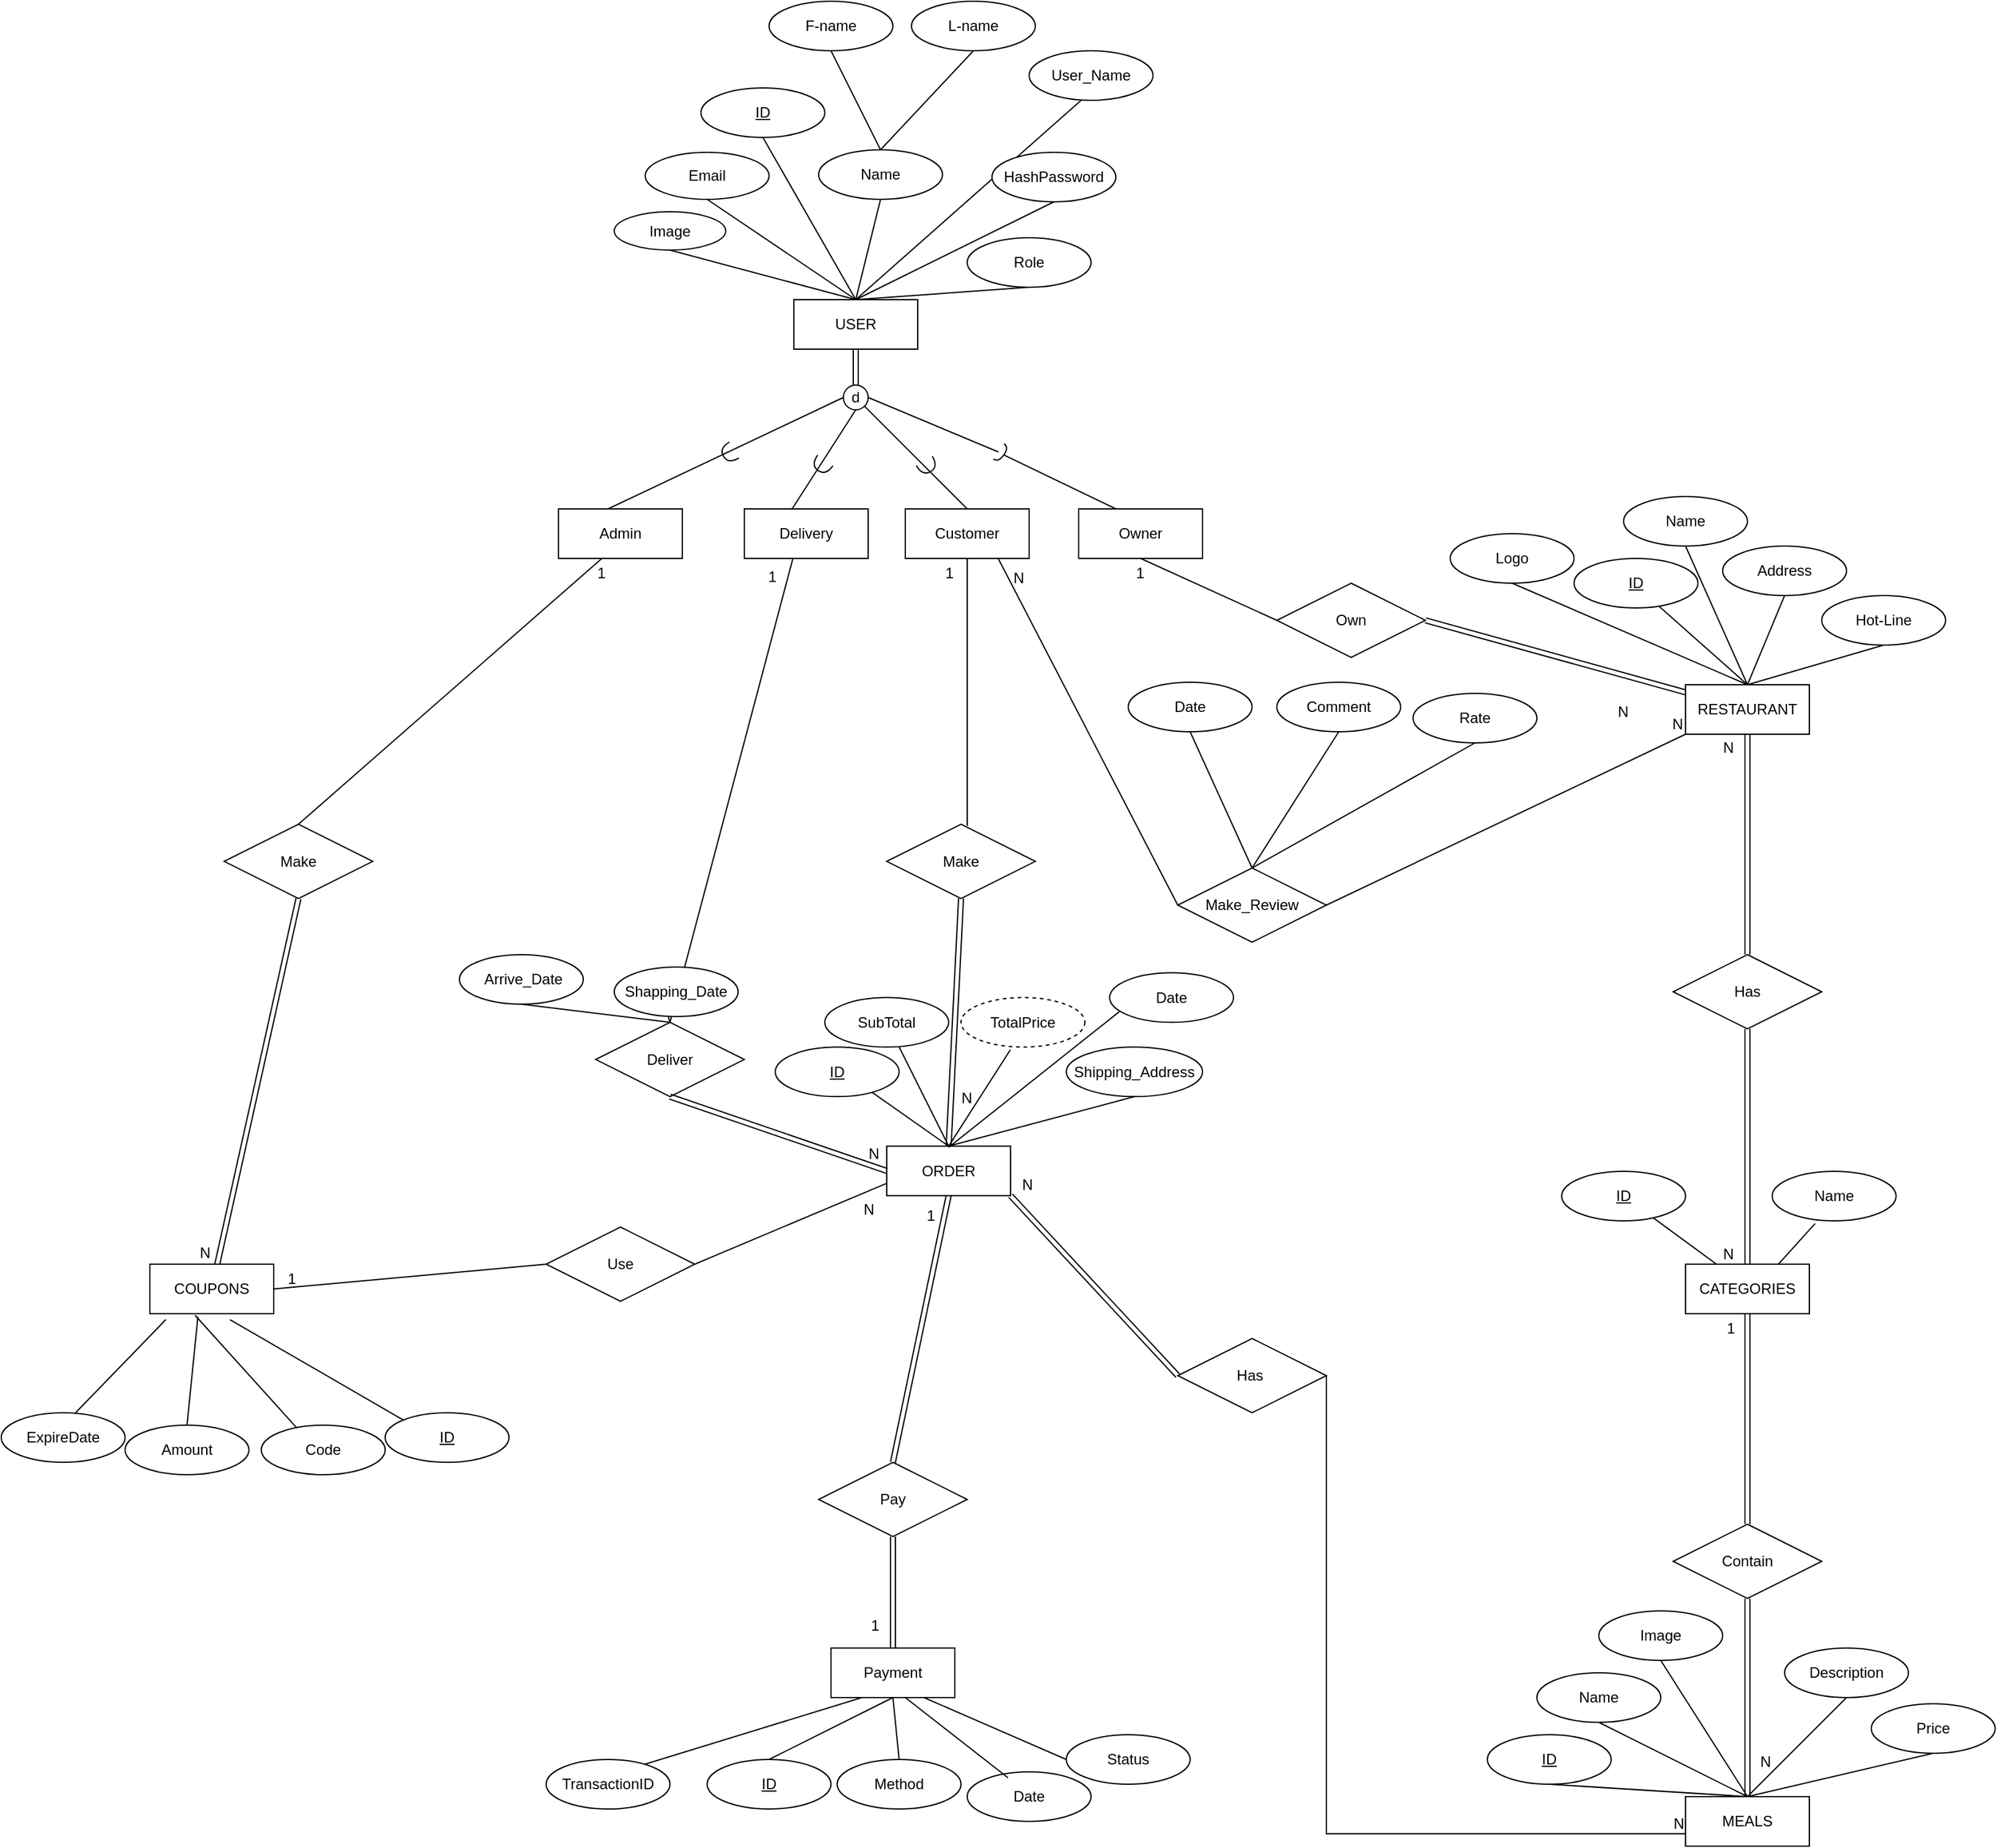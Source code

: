 <mxfile version="26.2.9">
  <diagram name="Page-1" id="VCiltza_0ypSFu5VUfY7">
    <mxGraphModel dx="1905" dy="848" grid="1" gridSize="10" guides="1" tooltips="1" connect="1" arrows="1" fold="1" page="0" pageScale="1" pageWidth="827" pageHeight="1169" math="0" shadow="0">
      <root>
        <mxCell id="0" />
        <mxCell id="1" parent="0" />
        <mxCell id="-mwh8QnspEmpaRvAdiTf-6" value="" style="endArrow=none;html=1;rounded=0;entryX=0.69;entryY=0.975;entryDx=0;entryDy=0;exitX=0.5;exitY=1;exitDx=0;exitDy=0;entryPerimeter=0;" parent="1" source="-mwh8QnspEmpaRvAdiTf-14" target="-mwh8QnspEmpaRvAdiTf-9" edge="1">
          <mxGeometry width="50" height="50" relative="1" as="geometry">
            <mxPoint x="710" y="51" as="sourcePoint" />
            <mxPoint x="635" y="-19" as="targetPoint" />
          </mxGeometry>
        </mxCell>
        <mxCell id="stNJQ5JibclTyAwjcQpj-17" value="" style="endArrow=none;html=1;rounded=0;exitX=0.5;exitY=1;exitDx=0;exitDy=0;entryX=0.5;entryY=0;entryDx=0;entryDy=0;labelBackgroundColor=none;fontColor=default;" parent="1" source="-mwh8QnspEmpaRvAdiTf-27" target="-mwh8QnspEmpaRvAdiTf-20" edge="1">
          <mxGeometry width="50" height="50" relative="1" as="geometry">
            <mxPoint x="-134.393" y="-243.636" as="sourcePoint" />
            <mxPoint x="-110" y="-229" as="targetPoint" />
          </mxGeometry>
        </mxCell>
        <mxCell id="stNJQ5JibclTyAwjcQpj-19" value="" style="endArrow=none;html=1;rounded=0;entryX=0.5;entryY=1;entryDx=0;entryDy=0;exitX=0.5;exitY=0;exitDx=0;exitDy=0;labelBackgroundColor=none;fontColor=default;" parent="1" source="-mwh8QnspEmpaRvAdiTf-20" target="-mwh8QnspEmpaRvAdiTf-25" edge="1">
          <mxGeometry width="50" height="50" relative="1" as="geometry">
            <mxPoint x="-30" y="-279" as="sourcePoint" />
            <mxPoint x="-55" y="-309" as="targetPoint" />
          </mxGeometry>
        </mxCell>
        <mxCell id="-mwh8QnspEmpaRvAdiTf-8" value="" style="endArrow=none;html=1;rounded=0;entryX=0.5;entryY=1;entryDx=0;entryDy=0;exitX=0.5;exitY=1;exitDx=0;exitDy=0;labelBackgroundColor=none;fontColor=default;" parent="1" source="-mwh8QnspEmpaRvAdiTf-14" target="-mwh8QnspEmpaRvAdiTf-11" edge="1">
          <mxGeometry width="50" height="50" relative="1" as="geometry">
            <mxPoint x="720" y="-64" as="sourcePoint" />
            <mxPoint x="785" y="-124" as="targetPoint" />
          </mxGeometry>
        </mxCell>
        <mxCell id="stNJQ5JibclTyAwjcQpj-20" value="" style="endArrow=none;html=1;rounded=0;entryX=0.42;entryY=1;entryDx=0;entryDy=0;exitX=0.5;exitY=0;exitDx=0;exitDy=0;entryPerimeter=0;labelBackgroundColor=none;fontColor=default;" parent="1" source="-mwh8QnspEmpaRvAdiTf-20" target="NRucx3k98AE8DFw6DZ2k-14" edge="1">
          <mxGeometry width="50" height="50" relative="1" as="geometry">
            <mxPoint x="-20" y="-259" as="sourcePoint" />
            <mxPoint x="145.6" y="-315.263" as="targetPoint" />
          </mxGeometry>
        </mxCell>
        <mxCell id="-mwh8QnspEmpaRvAdiTf-9" value="ID" style="ellipse;whiteSpace=wrap;html=1;align=center;fontStyle=4;labelBackgroundColor=none;" parent="1" vertex="1">
          <mxGeometry x="570" y="50" width="100" height="40" as="geometry" />
        </mxCell>
        <mxCell id="stNJQ5JibclTyAwjcQpj-22" value="" style="endArrow=none;html=1;rounded=0;entryX=0.5;entryY=1;entryDx=0;entryDy=0;exitX=0.5;exitY=0;exitDx=0;exitDy=0;labelBackgroundColor=none;fontColor=default;" parent="1" source="-mwh8QnspEmpaRvAdiTf-25" target="-mwh8QnspEmpaRvAdiTf-23" edge="1">
          <mxGeometry width="50" height="50" relative="1" as="geometry">
            <mxPoint x="-55" y="-349" as="sourcePoint" />
            <mxPoint x="-109.749" y="-376.322" as="targetPoint" />
          </mxGeometry>
        </mxCell>
        <mxCell id="-mwh8QnspEmpaRvAdiTf-10" value="Name" style="ellipse;whiteSpace=wrap;html=1;align=center;labelBackgroundColor=none;" parent="1" vertex="1">
          <mxGeometry x="610" width="100" height="40" as="geometry" />
        </mxCell>
        <mxCell id="-mwh8QnspEmpaRvAdiTf-11" value="Address" style="ellipse;whiteSpace=wrap;html=1;align=center;labelBackgroundColor=none;" parent="1" vertex="1">
          <mxGeometry x="690" y="40" width="100" height="40" as="geometry" />
        </mxCell>
        <mxCell id="stNJQ5JibclTyAwjcQpj-24" value="" style="endArrow=none;html=1;rounded=0;entryX=0.5;entryY=1;entryDx=0;entryDy=0;exitX=0.5;exitY=0;exitDx=0;exitDy=0;labelBackgroundColor=none;fontColor=default;" parent="1" source="-mwh8QnspEmpaRvAdiTf-25" target="-mwh8QnspEmpaRvAdiTf-22" edge="1">
          <mxGeometry width="50" height="50" relative="1" as="geometry">
            <mxPoint x="-60" y="-349" as="sourcePoint" />
            <mxPoint x="-30" y="-376" as="targetPoint" />
          </mxGeometry>
        </mxCell>
        <mxCell id="-mwh8QnspEmpaRvAdiTf-12" value="Logo" style="ellipse;whiteSpace=wrap;html=1;align=center;labelBackgroundColor=none;" parent="1" vertex="1">
          <mxGeometry x="470" y="30" width="100" height="40" as="geometry" />
        </mxCell>
        <mxCell id="stNJQ5JibclTyAwjcQpj-25" value="" style="endArrow=none;html=1;rounded=0;entryX=0.5;entryY=1;entryDx=0;entryDy=0;exitX=0.5;exitY=0;exitDx=0;exitDy=0;labelBackgroundColor=none;fontColor=default;" parent="1" source="-mwh8QnspEmpaRvAdiTf-20" target="-mwh8QnspEmpaRvAdiTf-26" edge="1">
          <mxGeometry width="50" height="50" relative="1" as="geometry">
            <mxPoint x="50" y="-239" as="sourcePoint" />
            <mxPoint x="124.25" y="-340.77" as="targetPoint" />
          </mxGeometry>
        </mxCell>
        <mxCell id="-mwh8QnspEmpaRvAdiTf-13" value="" style="endArrow=none;html=1;rounded=0;entryX=0.5;entryY=1;entryDx=0;entryDy=0;exitX=0.5;exitY=1;exitDx=0;exitDy=0;labelBackgroundColor=none;fontColor=default;" parent="1" source="-mwh8QnspEmpaRvAdiTf-14" target="-mwh8QnspEmpaRvAdiTf-12" edge="1">
          <mxGeometry width="50" height="50" relative="1" as="geometry">
            <mxPoint x="720" y="-64" as="sourcePoint" />
            <mxPoint x="610" y="-134" as="targetPoint" />
          </mxGeometry>
        </mxCell>
        <mxCell id="stNJQ5JibclTyAwjcQpj-26" value="" style="endArrow=none;html=1;rounded=0;entryX=0.5;entryY=1;entryDx=0;entryDy=0;exitX=0.5;exitY=0;exitDx=0;exitDy=0;labelBackgroundColor=none;fontColor=default;" parent="1" source="-mwh8QnspEmpaRvAdiTf-20" target="-mwh8QnspEmpaRvAdiTf-21" edge="1">
          <mxGeometry width="50" height="50" relative="1" as="geometry">
            <mxPoint x="82.76" y="-216.052" as="sourcePoint" />
            <mxPoint x="100" y="-219" as="targetPoint" />
          </mxGeometry>
        </mxCell>
        <mxCell id="-mwh8QnspEmpaRvAdiTf-15" value="COUPONS" style="whiteSpace=wrap;html=1;align=center;labelBackgroundColor=none;" parent="1" vertex="1">
          <mxGeometry x="-580" y="620" width="100" height="40" as="geometry" />
        </mxCell>
        <mxCell id="stNJQ5JibclTyAwjcQpj-37" value="" style="endArrow=none;html=1;rounded=0;entryX=0.5;entryY=1;entryDx=0;entryDy=0;exitX=0.5;exitY=0;exitDx=0;exitDy=0;labelBackgroundColor=none;fontColor=default;" parent="1" source="-mwh8QnspEmpaRvAdiTf-20" target="stNJQ5JibclTyAwjcQpj-35" edge="1">
          <mxGeometry width="50" height="50" relative="1" as="geometry">
            <mxPoint x="-80" y="-279" as="sourcePoint" />
            <mxPoint x="-131.716" y="-324.858" as="targetPoint" />
          </mxGeometry>
        </mxCell>
        <mxCell id="-mwh8QnspEmpaRvAdiTf-16" value="CATEGORIES" style="whiteSpace=wrap;html=1;align=center;labelBackgroundColor=none;" parent="1" vertex="1">
          <mxGeometry x="660" y="620" width="100" height="40" as="geometry" />
        </mxCell>
        <mxCell id="stNJQ5JibclTyAwjcQpj-35" value="ID" style="ellipse;whiteSpace=wrap;html=1;align=center;fontStyle=4;labelBackgroundColor=none;" parent="1" vertex="1">
          <mxGeometry x="-135" y="-330" width="100" height="40" as="geometry" />
        </mxCell>
        <mxCell id="stNJQ5JibclTyAwjcQpj-38" style="edgeStyle=orthogonalEdgeStyle;rounded=0;orthogonalLoop=1;jettySize=auto;html=1;exitX=0.5;exitY=1;exitDx=0;exitDy=0;labelBackgroundColor=none;fontColor=default;" parent="1" source="stNJQ5JibclTyAwjcQpj-35" target="stNJQ5JibclTyAwjcQpj-35" edge="1">
          <mxGeometry relative="1" as="geometry" />
        </mxCell>
        <mxCell id="-mwh8QnspEmpaRvAdiTf-17" value="MEALS" style="whiteSpace=wrap;html=1;align=center;labelBackgroundColor=none;" parent="1" vertex="1">
          <mxGeometry x="660" y="1050" width="100" height="40" as="geometry" />
        </mxCell>
        <mxCell id="-mwh8QnspEmpaRvAdiTf-18" value="ORDER" style="whiteSpace=wrap;html=1;align=center;labelBackgroundColor=none;" parent="1" vertex="1">
          <mxGeometry x="15" y="524.67" width="100" height="40" as="geometry" />
        </mxCell>
        <mxCell id="-mwh8QnspEmpaRvAdiTf-19" value="Payment" style="whiteSpace=wrap;html=1;align=center;labelBackgroundColor=none;" parent="1" vertex="1">
          <mxGeometry x="-30" y="930" width="100" height="40" as="geometry" />
        </mxCell>
        <mxCell id="-mwh8QnspEmpaRvAdiTf-20" value="USER" style="whiteSpace=wrap;html=1;align=center;labelBackgroundColor=none;" parent="1" vertex="1">
          <mxGeometry x="-60" y="-159" width="100" height="40" as="geometry" />
        </mxCell>
        <mxCell id="-mwh8QnspEmpaRvAdiTf-21" value="Role" style="ellipse;whiteSpace=wrap;html=1;align=center;labelBackgroundColor=none;" parent="1" vertex="1">
          <mxGeometry x="80" y="-209" width="100" height="40" as="geometry" />
        </mxCell>
        <mxCell id="-mwh8QnspEmpaRvAdiTf-22" value="L-name" style="ellipse;whiteSpace=wrap;html=1;align=center;labelBackgroundColor=none;" parent="1" vertex="1">
          <mxGeometry x="35" y="-400" width="100" height="40" as="geometry" />
        </mxCell>
        <mxCell id="-mwh8QnspEmpaRvAdiTf-25" value="Name" style="ellipse;whiteSpace=wrap;html=1;align=center;labelBackgroundColor=none;" parent="1" vertex="1">
          <mxGeometry x="-40" y="-280" width="100" height="40" as="geometry" />
        </mxCell>
        <mxCell id="-mwh8QnspEmpaRvAdiTf-26" value="HashPassword" style="ellipse;whiteSpace=wrap;html=1;align=center;labelBackgroundColor=none;" parent="1" vertex="1">
          <mxGeometry x="100" y="-278" width="100" height="40" as="geometry" />
        </mxCell>
        <mxCell id="-mwh8QnspEmpaRvAdiTf-27" value="Email" style="ellipse;whiteSpace=wrap;html=1;align=center;labelBackgroundColor=none;" parent="1" vertex="1">
          <mxGeometry x="-180" y="-278" width="100" height="38" as="geometry" />
        </mxCell>
        <mxCell id="stNJQ5JibclTyAwjcQpj-42" value="ExpireDate" style="ellipse;whiteSpace=wrap;html=1;align=center;labelBackgroundColor=none;" parent="1" vertex="1">
          <mxGeometry x="-700" y="740" width="100" height="40" as="geometry" />
        </mxCell>
        <mxCell id="stNJQ5JibclTyAwjcQpj-43" value="Amount" style="ellipse;whiteSpace=wrap;html=1;align=center;labelBackgroundColor=none;" parent="1" vertex="1">
          <mxGeometry x="-600" y="750" width="100" height="40" as="geometry" />
        </mxCell>
        <mxCell id="stNJQ5JibclTyAwjcQpj-44" value="ID" style="ellipse;whiteSpace=wrap;html=1;align=center;fontStyle=4;labelBackgroundColor=none;" parent="1" vertex="1">
          <mxGeometry x="-390" y="740" width="100" height="40" as="geometry" />
        </mxCell>
        <mxCell id="stNJQ5JibclTyAwjcQpj-46" value="" style="endArrow=none;html=1;rounded=0;entryX=0.647;entryY=1.119;entryDx=0;entryDy=0;exitX=0;exitY=0;exitDx=0;exitDy=0;entryPerimeter=0;" parent="1" source="stNJQ5JibclTyAwjcQpj-44" target="-mwh8QnspEmpaRvAdiTf-15" edge="1">
          <mxGeometry relative="1" as="geometry">
            <mxPoint x="-440" y="690" as="sourcePoint" />
            <mxPoint x="-480" y="660" as="targetPoint" />
          </mxGeometry>
        </mxCell>
        <mxCell id="stNJQ5JibclTyAwjcQpj-47" value="" style="endArrow=none;html=1;rounded=0;exitX=0.6;exitY=0;exitDx=0;exitDy=0;exitPerimeter=0;entryX=0.129;entryY=1.119;entryDx=0;entryDy=0;entryPerimeter=0;" parent="1" source="stNJQ5JibclTyAwjcQpj-42" target="-mwh8QnspEmpaRvAdiTf-15" edge="1">
          <mxGeometry relative="1" as="geometry">
            <mxPoint x="-600" y="740" as="sourcePoint" />
            <mxPoint x="-550" y="660" as="targetPoint" />
          </mxGeometry>
        </mxCell>
        <mxCell id="stNJQ5JibclTyAwjcQpj-48" value="" style="endArrow=none;html=1;rounded=0;exitX=0.388;exitY=1.06;exitDx=0;exitDy=0;entryX=0.5;entryY=0;entryDx=0;entryDy=0;exitPerimeter=0;" parent="1" source="-mwh8QnspEmpaRvAdiTf-15" target="stNJQ5JibclTyAwjcQpj-43" edge="1">
          <mxGeometry relative="1" as="geometry">
            <mxPoint x="-330" y="580" as="sourcePoint" />
            <mxPoint x="-520" y="730" as="targetPoint" />
          </mxGeometry>
        </mxCell>
        <mxCell id="stNJQ5JibclTyAwjcQpj-49" value="Code" style="ellipse;whiteSpace=wrap;html=1;align=center;labelBackgroundColor=none;" parent="1" vertex="1">
          <mxGeometry x="-490" y="750" width="100" height="40" as="geometry" />
        </mxCell>
        <mxCell id="stNJQ5JibclTyAwjcQpj-50" value="Name" style="ellipse;whiteSpace=wrap;html=1;align=center;labelBackgroundColor=none;" parent="1" vertex="1">
          <mxGeometry x="730" y="545" width="100" height="40" as="geometry" />
        </mxCell>
        <mxCell id="stNJQ5JibclTyAwjcQpj-51" value="ID" style="ellipse;whiteSpace=wrap;html=1;align=center;fontStyle=4;labelBackgroundColor=none;" parent="1" vertex="1">
          <mxGeometry x="560" y="545" width="100" height="40" as="geometry" />
        </mxCell>
        <mxCell id="stNJQ5JibclTyAwjcQpj-52" value="" style="endArrow=none;html=1;rounded=0;entryX=0.288;entryY=0.06;entryDx=0;entryDy=0;entryPerimeter=0;exitX=0.365;exitY=1.031;exitDx=0;exitDy=0;exitPerimeter=0;" parent="1" source="-mwh8QnspEmpaRvAdiTf-15" target="stNJQ5JibclTyAwjcQpj-49" edge="1">
          <mxGeometry relative="1" as="geometry">
            <mxPoint x="-540" y="670" as="sourcePoint" />
            <mxPoint x="-230" y="585.5" as="targetPoint" />
          </mxGeometry>
        </mxCell>
        <mxCell id="-mwh8QnspEmpaRvAdiTf-28" value="ID" style="ellipse;whiteSpace=wrap;html=1;align=center;fontStyle=4;labelBackgroundColor=none;" parent="1" vertex="1">
          <mxGeometry x="500" y="1000" width="100" height="40" as="geometry" />
        </mxCell>
        <mxCell id="XpqC3ykQgRFOH7uif8_a-1" value="Hot-Line" style="ellipse;whiteSpace=wrap;html=1;align=center;labelBackgroundColor=none;" parent="1" vertex="1">
          <mxGeometry x="770" y="80" width="100" height="40" as="geometry" />
        </mxCell>
        <mxCell id="stNJQ5JibclTyAwjcQpj-57" value="" style="endArrow=none;html=1;rounded=0;entryX=0.5;entryY=0;entryDx=0;entryDy=0;labelBackgroundColor=none;fontColor=default;exitX=0.5;exitY=1;exitDx=0;exitDy=0;" parent="1" source="stNJQ5JibclTyAwjcQpj-54" target="-mwh8QnspEmpaRvAdiTf-20" edge="1">
          <mxGeometry relative="1" as="geometry">
            <mxPoint x="-160" y="-219" as="sourcePoint" />
            <mxPoint x="-100" y="-200" as="targetPoint" />
          </mxGeometry>
        </mxCell>
        <mxCell id="-mwh8QnspEmpaRvAdiTf-30" value="Name" style="ellipse;whiteSpace=wrap;html=1;align=center;labelBackgroundColor=none;" parent="1" vertex="1">
          <mxGeometry x="540" y="950" width="100" height="40" as="geometry" />
        </mxCell>
        <mxCell id="-mwh8QnspEmpaRvAdiTf-31" value="Image" style="ellipse;whiteSpace=wrap;html=1;align=center;labelBackgroundColor=none;" parent="1" vertex="1">
          <mxGeometry x="590" y="900" width="100" height="40" as="geometry" />
        </mxCell>
        <mxCell id="stNJQ5JibclTyAwjcQpj-54" value="Image" style="ellipse;whiteSpace=wrap;html=1;align=center;labelBackgroundColor=none;" parent="1" vertex="1">
          <mxGeometry x="-205" y="-230" width="90" height="31" as="geometry" />
        </mxCell>
        <mxCell id="stNJQ5JibclTyAwjcQpj-64" value="" style="endArrow=none;html=1;rounded=0;entryX=0.25;entryY=0;entryDx=0;entryDy=0;labelBackgroundColor=none;fontColor=default;" parent="1" source="stNJQ5JibclTyAwjcQpj-51" target="-mwh8QnspEmpaRvAdiTf-16" edge="1">
          <mxGeometry relative="1" as="geometry">
            <mxPoint x="620" y="585.5" as="sourcePoint" />
            <mxPoint x="640" y="640" as="targetPoint" />
          </mxGeometry>
        </mxCell>
        <mxCell id="stNJQ5JibclTyAwjcQpj-65" value="" style="endArrow=none;html=1;rounded=0;entryX=0.75;entryY=0;entryDx=0;entryDy=0;exitX=0.346;exitY=1.055;exitDx=0;exitDy=0;exitPerimeter=0;labelBackgroundColor=none;fontColor=default;" parent="1" source="stNJQ5JibclTyAwjcQpj-50" target="-mwh8QnspEmpaRvAdiTf-16" edge="1">
          <mxGeometry relative="1" as="geometry">
            <mxPoint x="710" y="560" as="sourcePoint" />
            <mxPoint x="730" y="580" as="targetPoint" />
          </mxGeometry>
        </mxCell>
        <mxCell id="-mwh8QnspEmpaRvAdiTf-32" value="Description" style="ellipse;whiteSpace=wrap;html=1;align=center;labelBackgroundColor=none;" parent="1" vertex="1">
          <mxGeometry x="740" y="930" width="100" height="40" as="geometry" />
        </mxCell>
        <mxCell id="-mwh8QnspEmpaRvAdiTf-33" value="" style="endArrow=none;html=1;rounded=0;exitX=0.5;exitY=1;exitDx=0;exitDy=0;entryX=0.5;entryY=0;entryDx=0;entryDy=0;labelBackgroundColor=none;fontColor=default;" parent="1" source="-mwh8QnspEmpaRvAdiTf-28" target="-mwh8QnspEmpaRvAdiTf-17" edge="1">
          <mxGeometry relative="1" as="geometry">
            <mxPoint x="860" y="1040" as="sourcePoint" />
            <mxPoint x="1020" y="1040" as="targetPoint" />
          </mxGeometry>
        </mxCell>
        <mxCell id="-mwh8QnspEmpaRvAdiTf-34" value="" style="endArrow=none;html=1;rounded=0;exitX=0.5;exitY=1;exitDx=0;exitDy=0;entryX=0.5;entryY=0;entryDx=0;entryDy=0;labelBackgroundColor=none;fontColor=default;" parent="1" source="-mwh8QnspEmpaRvAdiTf-30" target="-mwh8QnspEmpaRvAdiTf-17" edge="1">
          <mxGeometry relative="1" as="geometry">
            <mxPoint x="860" y="1040" as="sourcePoint" />
            <mxPoint x="1020" y="1040" as="targetPoint" />
          </mxGeometry>
        </mxCell>
        <mxCell id="-mwh8QnspEmpaRvAdiTf-35" value="" style="endArrow=none;html=1;rounded=0;exitX=0.5;exitY=1;exitDx=0;exitDy=0;entryX=0.5;entryY=0;entryDx=0;entryDy=0;labelBackgroundColor=none;fontColor=default;" parent="1" source="-mwh8QnspEmpaRvAdiTf-32" target="-mwh8QnspEmpaRvAdiTf-17" edge="1">
          <mxGeometry relative="1" as="geometry">
            <mxPoint x="860" y="1040" as="sourcePoint" />
            <mxPoint x="1020" y="1040" as="targetPoint" />
          </mxGeometry>
        </mxCell>
        <mxCell id="-mwh8QnspEmpaRvAdiTf-36" value="" style="endArrow=none;html=1;rounded=0;exitX=0.5;exitY=0;exitDx=0;exitDy=0;entryX=0.5;entryY=1;entryDx=0;entryDy=0;labelBackgroundColor=none;fontColor=default;" parent="1" source="-mwh8QnspEmpaRvAdiTf-17" target="-mwh8QnspEmpaRvAdiTf-31" edge="1">
          <mxGeometry relative="1" as="geometry">
            <mxPoint x="740" y="870" as="sourcePoint" />
            <mxPoint x="900" y="870" as="targetPoint" />
          </mxGeometry>
        </mxCell>
        <mxCell id="-mwh8QnspEmpaRvAdiTf-37" value="Price" style="ellipse;whiteSpace=wrap;html=1;align=center;labelBackgroundColor=none;" parent="1" vertex="1">
          <mxGeometry x="810" y="975" width="100" height="40" as="geometry" />
        </mxCell>
        <mxCell id="-mwh8QnspEmpaRvAdiTf-38" value="" style="endArrow=none;html=1;rounded=0;exitX=0.5;exitY=0;exitDx=0;exitDy=0;entryX=0.5;entryY=1;entryDx=0;entryDy=0;labelBackgroundColor=none;fontColor=default;" parent="1" source="-mwh8QnspEmpaRvAdiTf-17" target="-mwh8QnspEmpaRvAdiTf-37" edge="1">
          <mxGeometry relative="1" as="geometry">
            <mxPoint x="860" y="1040" as="sourcePoint" />
            <mxPoint x="840" y="1015" as="targetPoint" />
          </mxGeometry>
        </mxCell>
        <mxCell id="-mwh8QnspEmpaRvAdiTf-39" value="ID" style="ellipse;whiteSpace=wrap;html=1;align=center;fontStyle=4;labelBackgroundColor=none;" parent="1" vertex="1">
          <mxGeometry x="-130" y="1020" width="100" height="40" as="geometry" />
        </mxCell>
        <mxCell id="-mwh8QnspEmpaRvAdiTf-40" value="" style="endArrow=none;html=1;rounded=0;exitX=0.5;exitY=0;exitDx=0;exitDy=0;entryX=0.5;entryY=1;entryDx=0;entryDy=0;labelBackgroundColor=none;fontColor=default;" parent="1" source="-mwh8QnspEmpaRvAdiTf-39" target="-mwh8QnspEmpaRvAdiTf-19" edge="1">
          <mxGeometry relative="1" as="geometry">
            <mxPoint x="-170" y="990" as="sourcePoint" />
            <mxPoint x="-10" y="990" as="targetPoint" />
          </mxGeometry>
        </mxCell>
        <mxCell id="stNJQ5JibclTyAwjcQpj-67" value="SubTotal" style="ellipse;whiteSpace=wrap;html=1;align=center;labelBackgroundColor=none;" parent="1" vertex="1">
          <mxGeometry x="-35" y="404.67" width="100" height="40" as="geometry" />
        </mxCell>
        <mxCell id="-mwh8QnspEmpaRvAdiTf-43" value="" style="endArrow=none;html=1;rounded=0;entryX=0.5;entryY=1;entryDx=0;entryDy=0;exitX=0.5;exitY=1;exitDx=0;exitDy=0;labelBackgroundColor=none;fontColor=default;" parent="1" source="-mwh8QnspEmpaRvAdiTf-14" target="XpqC3ykQgRFOH7uif8_a-1" edge="1">
          <mxGeometry relative="1" as="geometry">
            <mxPoint x="660" y="-29" as="sourcePoint" />
            <mxPoint x="820" y="-29" as="targetPoint" />
          </mxGeometry>
        </mxCell>
        <mxCell id="stNJQ5JibclTyAwjcQpj-68" value="Shipping_Address" style="ellipse;whiteSpace=wrap;html=1;align=center;labelBackgroundColor=none;" parent="1" vertex="1">
          <mxGeometry x="160" y="444.67" width="110" height="40" as="geometry" />
        </mxCell>
        <mxCell id="-mwh8QnspEmpaRvAdiTf-44" value="Method" style="ellipse;whiteSpace=wrap;html=1;align=center;labelBackgroundColor=none;" parent="1" vertex="1">
          <mxGeometry x="-25" y="1020" width="100" height="40" as="geometry" />
        </mxCell>
        <mxCell id="stNJQ5JibclTyAwjcQpj-69" value="" style="endArrow=none;html=1;rounded=0;entryX=0.5;entryY=0;entryDx=0;entryDy=0;exitX=0.746;exitY=0.85;exitDx=0;exitDy=0;exitPerimeter=0;labelBackgroundColor=none;fontColor=default;" parent="1" source="-mwh8QnspEmpaRvAdiTf-29" target="-mwh8QnspEmpaRvAdiTf-18" edge="1">
          <mxGeometry relative="1" as="geometry">
            <mxPoint x="-15" y="494.67" as="sourcePoint" />
            <mxPoint x="5" y="524.67" as="targetPoint" />
          </mxGeometry>
        </mxCell>
        <mxCell id="-mwh8QnspEmpaRvAdiTf-45" value="" style="endArrow=none;html=1;rounded=0;exitX=0.5;exitY=0;exitDx=0;exitDy=0;entryX=0.5;entryY=1;entryDx=0;entryDy=0;labelBackgroundColor=none;fontColor=default;" parent="1" source="-mwh8QnspEmpaRvAdiTf-44" target="-mwh8QnspEmpaRvAdiTf-19" edge="1">
          <mxGeometry relative="1" as="geometry">
            <mxPoint x="-170" y="910" as="sourcePoint" />
            <mxPoint x="-10" y="910" as="targetPoint" />
          </mxGeometry>
        </mxCell>
        <mxCell id="stNJQ5JibclTyAwjcQpj-71" style="edgeStyle=orthogonalEdgeStyle;rounded=0;orthogonalLoop=1;jettySize=auto;html=1;exitX=0.5;exitY=1;exitDx=0;exitDy=0;labelBackgroundColor=none;fontColor=default;" parent="1" edge="1">
          <mxGeometry relative="1" as="geometry">
            <mxPoint x="-25" y="514.67" as="sourcePoint" />
            <mxPoint x="-25" y="514.67" as="targetPoint" />
          </mxGeometry>
        </mxCell>
        <mxCell id="-mwh8QnspEmpaRvAdiTf-29" value="ID" style="ellipse;whiteSpace=wrap;html=1;align=center;fontStyle=4;labelBackgroundColor=none;" parent="1" vertex="1">
          <mxGeometry x="-75" y="444.67" width="100" height="40" as="geometry" />
        </mxCell>
        <mxCell id="-mwh8QnspEmpaRvAdiTf-23" value="F-name" style="ellipse;whiteSpace=wrap;html=1;align=center;labelBackgroundColor=none;" parent="1" vertex="1">
          <mxGeometry x="-80" y="-400" width="100" height="40" as="geometry" />
        </mxCell>
        <mxCell id="stNJQ5JibclTyAwjcQpj-73" value="" style="endArrow=none;html=1;rounded=0;entryX=0.5;entryY=0;entryDx=0;entryDy=0;labelBackgroundColor=none;fontColor=default;" parent="1" source="stNJQ5JibclTyAwjcQpj-67" target="-mwh8QnspEmpaRvAdiTf-18" edge="1">
          <mxGeometry relative="1" as="geometry">
            <mxPoint x="55" y="464.67" as="sourcePoint" />
            <mxPoint x="45" y="514.67" as="targetPoint" />
          </mxGeometry>
        </mxCell>
        <mxCell id="-mwh8QnspEmpaRvAdiTf-49" value="" style="endArrow=none;html=1;rounded=0;entryX=0.5;entryY=1;entryDx=0;entryDy=0;exitX=0.5;exitY=1;exitDx=0;exitDy=0;" parent="1" target="-mwh8QnspEmpaRvAdiTf-10" edge="1" source="-mwh8QnspEmpaRvAdiTf-14">
          <mxGeometry relative="1" as="geometry">
            <mxPoint x="670" y="161" as="sourcePoint" />
            <mxPoint x="490" y="-59" as="targetPoint" />
          </mxGeometry>
        </mxCell>
        <mxCell id="stNJQ5JibclTyAwjcQpj-74" value="" style="endArrow=none;html=1;rounded=0;entryX=0.5;entryY=0;entryDx=0;entryDy=0;exitX=0.5;exitY=1;exitDx=0;exitDy=0;labelBackgroundColor=none;fontColor=default;" parent="1" source="stNJQ5JibclTyAwjcQpj-68" target="-mwh8QnspEmpaRvAdiTf-18" edge="1">
          <mxGeometry relative="1" as="geometry">
            <mxPoint x="221.468" y="508.941" as="sourcePoint" />
            <mxPoint x="195" y="554.67" as="targetPoint" />
          </mxGeometry>
        </mxCell>
        <mxCell id="stNJQ5JibclTyAwjcQpj-76" value="TotalPrice" style="ellipse;whiteSpace=wrap;html=1;align=center;dashed=1;labelBackgroundColor=none;" parent="1" vertex="1">
          <mxGeometry x="75" y="404.67" width="100" height="40" as="geometry" />
        </mxCell>
        <mxCell id="stNJQ5JibclTyAwjcQpj-77" value="" style="endArrow=none;html=1;rounded=0;entryX=0.398;entryY=1.055;entryDx=0;entryDy=0;entryPerimeter=0;exitX=0.5;exitY=0;exitDx=0;exitDy=0;labelBackgroundColor=none;fontColor=default;" parent="1" source="-mwh8QnspEmpaRvAdiTf-18" target="stNJQ5JibclTyAwjcQpj-76" edge="1">
          <mxGeometry relative="1" as="geometry">
            <mxPoint x="105" y="494.67" as="sourcePoint" />
            <mxPoint x="265" y="494.67" as="targetPoint" />
          </mxGeometry>
        </mxCell>
        <mxCell id="stNJQ5JibclTyAwjcQpj-78" value="Date" style="ellipse;whiteSpace=wrap;html=1;align=center;labelBackgroundColor=none;" parent="1" vertex="1">
          <mxGeometry x="195" y="384.67" width="100" height="40" as="geometry" />
        </mxCell>
        <mxCell id="stNJQ5JibclTyAwjcQpj-79" value="" style="endArrow=none;html=1;rounded=0;exitX=0.078;exitY=0.785;exitDx=0;exitDy=0;exitPerimeter=0;labelBackgroundColor=none;fontColor=default;" parent="1" source="stNJQ5JibclTyAwjcQpj-78" edge="1">
          <mxGeometry relative="1" as="geometry">
            <mxPoint x="-55" y="444.67" as="sourcePoint" />
            <mxPoint x="65" y="525.67" as="targetPoint" />
          </mxGeometry>
        </mxCell>
        <mxCell id="stNJQ5JibclTyAwjcQpj-80" value="" style="endArrow=none;html=1;rounded=0;exitX=0.674;exitY=0.191;exitDx=0;exitDy=0;entryX=0.25;entryY=1;entryDx=0;entryDy=0;exitPerimeter=0;labelBackgroundColor=none;fontColor=default;" parent="1" source="stNJQ5JibclTyAwjcQpj-81" target="-mwh8QnspEmpaRvAdiTf-19" edge="1">
          <mxGeometry relative="1" as="geometry">
            <mxPoint x="-160" y="1010" as="sourcePoint" />
            <mxPoint x="-110" y="970" as="targetPoint" />
          </mxGeometry>
        </mxCell>
        <mxCell id="stNJQ5JibclTyAwjcQpj-81" value="TransactionID" style="ellipse;whiteSpace=wrap;html=1;align=center;labelBackgroundColor=none;" parent="1" vertex="1">
          <mxGeometry x="-260" y="1020" width="100" height="40" as="geometry" />
        </mxCell>
        <mxCell id="stNJQ5JibclTyAwjcQpj-82" value="Own" style="shape=rhombus;perimeter=rhombusPerimeter;whiteSpace=wrap;html=1;align=center;labelBackgroundColor=none;" parent="1" vertex="1">
          <mxGeometry x="330" y="70" width="120" height="60" as="geometry" />
        </mxCell>
        <mxCell id="kYmjBmRr4t5gehra3v75-2" value="Contain" style="shape=rhombus;perimeter=rhombusPerimeter;whiteSpace=wrap;html=1;align=center;rotation=0;labelBackgroundColor=none;" parent="1" vertex="1">
          <mxGeometry x="650" y="830" width="120" height="60" as="geometry" />
        </mxCell>
        <mxCell id="kYmjBmRr4t5gehra3v75-4" value="" style="shape=link;html=1;rounded=0;entryX=0.5;entryY=1;entryDx=0;entryDy=0;exitX=0.5;exitY=0;exitDx=0;exitDy=0;" parent="1" edge="1" target="-mwh8QnspEmpaRvAdiTf-16" source="kYmjBmRr4t5gehra3v75-2">
          <mxGeometry relative="1" as="geometry">
            <mxPoint x="709" y="820" as="sourcePoint" />
            <mxPoint x="710" y="670" as="targetPoint" />
          </mxGeometry>
        </mxCell>
        <mxCell id="kYmjBmRr4t5gehra3v75-5" value="1" style="resizable=0;html=1;whiteSpace=wrap;align=right;verticalAlign=bottom;labelBackgroundColor=none;" parent="kYmjBmRr4t5gehra3v75-4" connectable="0" vertex="1">
          <mxGeometry x="1" relative="1" as="geometry">
            <mxPoint x="-9" y="20" as="offset" />
          </mxGeometry>
        </mxCell>
        <mxCell id="stNJQ5JibclTyAwjcQpj-89" value="" style="shape=link;html=1;rounded=0;exitX=1;exitY=0.5;exitDx=0;exitDy=0;labelBackgroundColor=none;fontColor=default;" parent="1" source="stNJQ5JibclTyAwjcQpj-82" target="-mwh8QnspEmpaRvAdiTf-14" edge="1">
          <mxGeometry relative="1" as="geometry">
            <mxPoint x="410" y="181" as="sourcePoint" />
            <mxPoint x="600" y="180.5" as="targetPoint" />
          </mxGeometry>
        </mxCell>
        <mxCell id="kYmjBmRr4t5gehra3v75-7" value="" style="shape=link;html=1;rounded=0;labelBackgroundColor=none;fontColor=default;" parent="1" source="kYmjBmRr4t5gehra3v75-2" edge="1">
          <mxGeometry relative="1" as="geometry">
            <mxPoint x="710" y="922.5" as="sourcePoint" />
            <mxPoint x="710" y="1050" as="targetPoint" />
            <Array as="points">
              <mxPoint x="710" y="987.5" />
            </Array>
          </mxGeometry>
        </mxCell>
        <mxCell id="kYmjBmRr4t5gehra3v75-8" value="N" style="resizable=0;html=1;whiteSpace=wrap;align=right;verticalAlign=bottom;labelBackgroundColor=none;" parent="kYmjBmRr4t5gehra3v75-7" connectable="0" vertex="1">
          <mxGeometry x="1" relative="1" as="geometry">
            <mxPoint x="20" y="-20" as="offset" />
          </mxGeometry>
        </mxCell>
        <mxCell id="-mwh8QnspEmpaRvAdiTf-14" value="RESTAURANT" style="whiteSpace=wrap;html=1;align=center;direction=west;labelBackgroundColor=none;" parent="1" vertex="1">
          <mxGeometry x="660" y="152" width="100" height="40" as="geometry" />
        </mxCell>
        <mxCell id="stNJQ5JibclTyAwjcQpj-91" value="" style="endArrow=none;html=1;rounded=0;entryX=0;entryY=0.5;entryDx=0;entryDy=0;exitX=0.5;exitY=1;exitDx=0;exitDy=0;labelBackgroundColor=none;fontColor=default;" parent="1" source="LDHJJX_q3aMVxdRy0C8B-26" target="stNJQ5JibclTyAwjcQpj-82" edge="1">
          <mxGeometry relative="1" as="geometry">
            <mxPoint x="70" y="50" as="sourcePoint" />
            <mxPoint x="351.25" y="350" as="targetPoint" />
          </mxGeometry>
        </mxCell>
        <mxCell id="stNJQ5JibclTyAwjcQpj-93" value="Has" style="shape=rhombus;perimeter=rhombusPerimeter;whiteSpace=wrap;html=1;align=center;labelBackgroundColor=none;" parent="1" vertex="1">
          <mxGeometry x="650" y="370" width="120" height="60" as="geometry" />
        </mxCell>
        <mxCell id="kYmjBmRr4t5gehra3v75-11" value="Pay" style="shape=rhombus;perimeter=rhombusPerimeter;whiteSpace=wrap;html=1;align=center;labelBackgroundColor=none;" parent="1" vertex="1">
          <mxGeometry x="-40" y="780" width="120" height="60" as="geometry" />
        </mxCell>
        <mxCell id="stNJQ5JibclTyAwjcQpj-94" value="" style="shape=link;html=1;rounded=0;exitX=0.5;exitY=1;exitDx=0;exitDy=0;labelBackgroundColor=none;fontColor=default;" parent="1" source="stNJQ5JibclTyAwjcQpj-93" target="-mwh8QnspEmpaRvAdiTf-16" edge="1">
          <mxGeometry relative="1" as="geometry">
            <mxPoint x="520" y="470" as="sourcePoint" />
            <mxPoint x="670" y="480" as="targetPoint" />
          </mxGeometry>
        </mxCell>
        <mxCell id="stNJQ5JibclTyAwjcQpj-95" value="N" style="resizable=0;html=1;whiteSpace=wrap;align=right;verticalAlign=bottom;labelBackgroundColor=none;" parent="stNJQ5JibclTyAwjcQpj-94" connectable="0" vertex="1">
          <mxGeometry x="1" relative="1" as="geometry">
            <mxPoint x="-10" as="offset" />
          </mxGeometry>
        </mxCell>
        <mxCell id="kYmjBmRr4t5gehra3v75-12" value="" style="shape=link;html=1;rounded=0;entryX=0.5;entryY=0;entryDx=0;entryDy=0;labelBackgroundColor=none;fontColor=default;" parent="1" source="kYmjBmRr4t5gehra3v75-11" target="-mwh8QnspEmpaRvAdiTf-19" edge="1">
          <mxGeometry relative="1" as="geometry">
            <mxPoint x="-100" y="830" as="sourcePoint" />
            <mxPoint x="60" y="830" as="targetPoint" />
          </mxGeometry>
        </mxCell>
        <mxCell id="kYmjBmRr4t5gehra3v75-13" value="1" style="resizable=0;html=1;whiteSpace=wrap;align=right;verticalAlign=bottom;labelBackgroundColor=none;" parent="kYmjBmRr4t5gehra3v75-12" connectable="0" vertex="1">
          <mxGeometry x="1" relative="1" as="geometry">
            <mxPoint x="-10" y="-10" as="offset" />
          </mxGeometry>
        </mxCell>
        <mxCell id="stNJQ5JibclTyAwjcQpj-102" value="" style="shape=link;html=1;rounded=0;exitX=0.5;exitY=0;exitDx=0;exitDy=0;entryX=0.5;entryY=0;entryDx=0;entryDy=0;labelBackgroundColor=none;fontColor=default;" parent="1" source="stNJQ5JibclTyAwjcQpj-93" target="-mwh8QnspEmpaRvAdiTf-14" edge="1">
          <mxGeometry relative="1" as="geometry">
            <mxPoint x="669" y="311" as="sourcePoint" />
            <mxPoint x="680" y="200" as="targetPoint" />
          </mxGeometry>
        </mxCell>
        <mxCell id="stNJQ5JibclTyAwjcQpj-103" value="N" style="resizable=0;html=1;whiteSpace=wrap;align=right;verticalAlign=bottom;labelBackgroundColor=none;" parent="stNJQ5JibclTyAwjcQpj-102" connectable="0" vertex="1">
          <mxGeometry x="1" relative="1" as="geometry">
            <mxPoint x="-10" y="19" as="offset" />
          </mxGeometry>
        </mxCell>
        <mxCell id="izAPadFx2FFyrEernHef-27" value="" style="shape=link;html=1;rounded=0;entryX=0.5;entryY=1;entryDx=0;entryDy=0;exitX=0.5;exitY=0;exitDx=0;exitDy=0;labelBackgroundColor=none;fontColor=default;" parent="1" source="kYmjBmRr4t5gehra3v75-11" target="-mwh8QnspEmpaRvAdiTf-18" edge="1">
          <mxGeometry relative="1" as="geometry">
            <mxPoint x="30" y="850" as="sourcePoint" />
            <mxPoint x="20" y="940" as="targetPoint" />
          </mxGeometry>
        </mxCell>
        <mxCell id="izAPadFx2FFyrEernHef-28" value="1" style="resizable=0;html=1;whiteSpace=wrap;align=right;verticalAlign=bottom;labelBackgroundColor=none;" parent="izAPadFx2FFyrEernHef-27" connectable="0" vertex="1">
          <mxGeometry x="1" relative="1" as="geometry">
            <mxPoint x="-10" y="25" as="offset" />
          </mxGeometry>
        </mxCell>
        <mxCell id="stNJQ5JibclTyAwjcQpj-105" value="Make" style="shape=rhombus;perimeter=rhombusPerimeter;whiteSpace=wrap;html=1;align=center;labelBackgroundColor=none;" parent="1" vertex="1">
          <mxGeometry x="15" y="264.67" width="120" height="60" as="geometry" />
        </mxCell>
        <mxCell id="xNQtXfXYGV4ex95Jq6Uo-1" value="Use" style="shape=rhombus;perimeter=rhombusPerimeter;whiteSpace=wrap;html=1;align=center;labelBackgroundColor=none;" parent="1" vertex="1">
          <mxGeometry x="-260" y="590" width="120" height="60" as="geometry" />
        </mxCell>
        <mxCell id="stNJQ5JibclTyAwjcQpj-106" value="" style="endArrow=none;html=1;rounded=0;labelBackgroundColor=none;fontColor=default;" parent="1" target="LDHJJX_q3aMVxdRy0C8B-28" edge="1">
          <mxGeometry relative="1" as="geometry">
            <mxPoint x="80" y="266" as="sourcePoint" />
            <mxPoint x="70" y="60" as="targetPoint" />
          </mxGeometry>
        </mxCell>
        <mxCell id="stNJQ5JibclTyAwjcQpj-107" value="1" style="resizable=0;html=1;whiteSpace=wrap;align=right;verticalAlign=bottom;labelBackgroundColor=none;" parent="stNJQ5JibclTyAwjcQpj-106" connectable="0" vertex="1">
          <mxGeometry x="1" relative="1" as="geometry">
            <mxPoint x="144" y="20" as="offset" />
          </mxGeometry>
        </mxCell>
        <mxCell id="NRucx3k98AE8DFw6DZ2k-6" value="1" style="resizable=0;html=1;whiteSpace=wrap;align=right;verticalAlign=bottom;labelBackgroundColor=none;" connectable="0" vertex="1" parent="stNJQ5JibclTyAwjcQpj-106">
          <mxGeometry x="1" relative="1" as="geometry">
            <mxPoint x="-10" y="20" as="offset" />
          </mxGeometry>
        </mxCell>
        <mxCell id="xNQtXfXYGV4ex95Jq6Uo-6" value="" style="endArrow=none;html=1;rounded=0;entryX=1;entryY=0.5;entryDx=0;entryDy=0;exitX=0;exitY=0.5;exitDx=0;exitDy=0;labelBackgroundColor=none;fontColor=default;" parent="1" source="xNQtXfXYGV4ex95Jq6Uo-1" target="-mwh8QnspEmpaRvAdiTf-15" edge="1">
          <mxGeometry relative="1" as="geometry">
            <mxPoint x="-210" y="700" as="sourcePoint" />
            <mxPoint x="-200" y="680" as="targetPoint" />
          </mxGeometry>
        </mxCell>
        <mxCell id="xNQtXfXYGV4ex95Jq6Uo-7" value="1" style="resizable=0;html=1;whiteSpace=wrap;align=right;verticalAlign=bottom;labelBackgroundColor=none;" parent="xNQtXfXYGV4ex95Jq6Uo-6" connectable="0" vertex="1">
          <mxGeometry x="1" relative="1" as="geometry">
            <mxPoint x="20" as="offset" />
          </mxGeometry>
        </mxCell>
        <mxCell id="stNJQ5JibclTyAwjcQpj-109" value="" style="shape=link;html=1;rounded=0;entryX=0.5;entryY=0;entryDx=0;entryDy=0;exitX=0.5;exitY=1;exitDx=0;exitDy=0;labelBackgroundColor=none;fontColor=default;" parent="1" source="stNJQ5JibclTyAwjcQpj-105" target="-mwh8QnspEmpaRvAdiTf-18" edge="1">
          <mxGeometry relative="1" as="geometry">
            <mxPoint x="63.82" y="374.67" as="sourcePoint" />
            <mxPoint x="64" y="514.67" as="targetPoint" />
          </mxGeometry>
        </mxCell>
        <mxCell id="stNJQ5JibclTyAwjcQpj-110" value="N" style="resizable=0;html=1;whiteSpace=wrap;align=right;verticalAlign=bottom;labelBackgroundColor=none;" parent="stNJQ5JibclTyAwjcQpj-109" connectable="0" vertex="1">
          <mxGeometry x="1" relative="1" as="geometry">
            <mxPoint x="20" y="-30" as="offset" />
          </mxGeometry>
        </mxCell>
        <mxCell id="xNQtXfXYGV4ex95Jq6Uo-10" value="" style="endArrow=none;html=1;rounded=0;entryX=0;entryY=0.75;entryDx=0;entryDy=0;exitX=1;exitY=0.5;exitDx=0;exitDy=0;" parent="1" source="xNQtXfXYGV4ex95Jq6Uo-1" target="-mwh8QnspEmpaRvAdiTf-18" edge="1">
          <mxGeometry relative="1" as="geometry">
            <mxPoint x="50" y="510" as="sourcePoint" />
            <mxPoint x="210" y="510" as="targetPoint" />
          </mxGeometry>
        </mxCell>
        <mxCell id="xNQtXfXYGV4ex95Jq6Uo-11" value="N" style="resizable=0;html=1;whiteSpace=wrap;align=right;verticalAlign=bottom;labelBackgroundColor=none;" parent="xNQtXfXYGV4ex95Jq6Uo-10" connectable="0" vertex="1">
          <mxGeometry x="1" relative="1" as="geometry">
            <mxPoint x="-8" y="30" as="offset" />
          </mxGeometry>
        </mxCell>
        <mxCell id="5jPGRMZMEF2SBlHhPyYl-5" value="" style="endArrow=none;html=1;rounded=0;exitX=0.5;exitY=0;exitDx=0;exitDy=0;entryX=0.4;entryY=0.928;entryDx=0;entryDy=0;entryPerimeter=0;" parent="1" source="5jPGRMZMEF2SBlHhPyYl-1" target="LDHJJX_q3aMVxdRy0C8B-24" edge="1">
          <mxGeometry relative="1" as="geometry">
            <mxPoint x="-394.993" y="524.008" as="sourcePoint" />
            <mxPoint x="-70" y="55" as="targetPoint" />
          </mxGeometry>
        </mxCell>
        <mxCell id="5jPGRMZMEF2SBlHhPyYl-6" value="1" style="resizable=0;html=1;whiteSpace=wrap;align=right;verticalAlign=bottom;labelBackgroundColor=none;" parent="5jPGRMZMEF2SBlHhPyYl-5" connectable="0" vertex="1">
          <mxGeometry x="1" relative="1" as="geometry">
            <mxPoint x="-12" y="26" as="offset" />
          </mxGeometry>
        </mxCell>
        <mxCell id="LDHJJX_q3aMVxdRy0C8B-2" value="Date" style="ellipse;whiteSpace=wrap;html=1;align=center;labelBackgroundColor=none;" parent="1" vertex="1">
          <mxGeometry x="80" y="1030" width="100" height="40" as="geometry" />
        </mxCell>
        <mxCell id="LDHJJX_q3aMVxdRy0C8B-3" value="" style="endArrow=none;html=1;rounded=0;exitX=0.329;exitY=0.119;exitDx=0;exitDy=0;exitPerimeter=0;" parent="1" source="LDHJJX_q3aMVxdRy0C8B-2" edge="1">
          <mxGeometry relative="1" as="geometry">
            <mxPoint x="190" y="860" as="sourcePoint" />
            <mxPoint x="30" y="970" as="targetPoint" />
          </mxGeometry>
        </mxCell>
        <mxCell id="LDHJJX_q3aMVxdRy0C8B-4" value="&amp;nbsp;Arrive_Date" style="ellipse;whiteSpace=wrap;html=1;align=center;labelBackgroundColor=none;" parent="1" vertex="1">
          <mxGeometry x="-330" y="370" width="100" height="40" as="geometry" />
        </mxCell>
        <mxCell id="LDHJJX_q3aMVxdRy0C8B-5" value="Shapping_Date" style="ellipse;whiteSpace=wrap;html=1;align=center;labelBackgroundColor=none;" parent="1" vertex="1">
          <mxGeometry x="-205" y="380" width="100" height="40" as="geometry" />
        </mxCell>
        <mxCell id="LDHJJX_q3aMVxdRy0C8B-6" value="" style="endArrow=none;html=1;rounded=0;entryX=0.5;entryY=1;entryDx=0;entryDy=0;exitX=0.5;exitY=0;exitDx=0;exitDy=0;labelBackgroundColor=none;fontColor=default;" parent="1" source="5jPGRMZMEF2SBlHhPyYl-1" target="LDHJJX_q3aMVxdRy0C8B-4" edge="1">
          <mxGeometry relative="1" as="geometry">
            <mxPoint x="295" y="514.67" as="sourcePoint" />
            <mxPoint x="455" y="514.67" as="targetPoint" />
          </mxGeometry>
        </mxCell>
        <mxCell id="LDHJJX_q3aMVxdRy0C8B-7" value="" style="endArrow=none;html=1;rounded=0;entryX=0.435;entryY=0.987;entryDx=0;entryDy=0;entryPerimeter=0;exitX=0.5;exitY=0;exitDx=0;exitDy=0;labelBackgroundColor=none;fontColor=default;" parent="1" source="5jPGRMZMEF2SBlHhPyYl-1" target="LDHJJX_q3aMVxdRy0C8B-5" edge="1">
          <mxGeometry relative="1" as="geometry">
            <mxPoint x="295" y="514.67" as="sourcePoint" />
            <mxPoint x="455" y="514.67" as="targetPoint" />
          </mxGeometry>
        </mxCell>
        <mxCell id="5jPGRMZMEF2SBlHhPyYl-1" value="Deliver" style="shape=rhombus;perimeter=rhombusPerimeter;whiteSpace=wrap;html=1;align=center;labelBackgroundColor=none;" parent="1" vertex="1">
          <mxGeometry x="-220" y="424.67" width="120" height="60" as="geometry" />
        </mxCell>
        <mxCell id="LDHJJX_q3aMVxdRy0C8B-11" value="" style="shape=link;html=1;rounded=0;exitX=0.5;exitY=1;exitDx=0;exitDy=0;entryX=0;entryY=0.5;entryDx=0;entryDy=0;labelBackgroundColor=none;fontColor=default;" parent="1" source="5jPGRMZMEF2SBlHhPyYl-1" target="-mwh8QnspEmpaRvAdiTf-18" edge="1">
          <mxGeometry relative="1" as="geometry">
            <mxPoint x="-255" y="434.67" as="sourcePoint" />
            <mxPoint x="15" y="535" as="targetPoint" />
          </mxGeometry>
        </mxCell>
        <mxCell id="LDHJJX_q3aMVxdRy0C8B-12" value="N" style="resizable=0;html=1;whiteSpace=wrap;align=right;verticalAlign=bottom;labelBackgroundColor=none;" parent="LDHJJX_q3aMVxdRy0C8B-11" connectable="0" vertex="1">
          <mxGeometry x="1" relative="1" as="geometry">
            <mxPoint x="-5" y="-5" as="offset" />
          </mxGeometry>
        </mxCell>
        <mxCell id="LDHJJX_q3aMVxdRy0C8B-15" value="Has&amp;nbsp;" style="shape=rhombus;perimeter=rhombusPerimeter;whiteSpace=wrap;html=1;align=center;labelBackgroundColor=none;" parent="1" vertex="1">
          <mxGeometry x="250" y="680" width="120" height="60" as="geometry" />
        </mxCell>
        <mxCell id="LDHJJX_q3aMVxdRy0C8B-19" value="" style="shape=link;html=1;rounded=0;entryX=1;entryY=1;entryDx=0;entryDy=0;exitX=0;exitY=0.5;exitDx=0;exitDy=0;labelBackgroundColor=none;fontColor=default;" parent="1" source="LDHJJX_q3aMVxdRy0C8B-15" target="-mwh8QnspEmpaRvAdiTf-18" edge="1">
          <mxGeometry relative="1" as="geometry">
            <mxPoint x="230" y="710" as="sourcePoint" />
            <mxPoint x="190" y="600" as="targetPoint" />
          </mxGeometry>
        </mxCell>
        <mxCell id="LDHJJX_q3aMVxdRy0C8B-20" value="N" style="resizable=0;html=1;whiteSpace=wrap;align=right;verticalAlign=bottom;labelBackgroundColor=none;" parent="LDHJJX_q3aMVxdRy0C8B-19" connectable="0" vertex="1">
          <mxGeometry x="1" relative="1" as="geometry">
            <mxPoint x="20" as="offset" />
          </mxGeometry>
        </mxCell>
        <mxCell id="LDHJJX_q3aMVxdRy0C8B-21" value="" style="endArrow=none;html=1;rounded=0;entryX=0;entryY=0.75;entryDx=0;entryDy=0;exitX=1;exitY=0.5;exitDx=0;exitDy=0;labelBackgroundColor=none;fontColor=default;" parent="1" source="LDHJJX_q3aMVxdRy0C8B-15" target="-mwh8QnspEmpaRvAdiTf-17" edge="1">
          <mxGeometry relative="1" as="geometry">
            <mxPoint x="220" y="820" as="sourcePoint" />
            <mxPoint x="330" y="930" as="targetPoint" />
            <Array as="points">
              <mxPoint x="370" y="1080" />
            </Array>
          </mxGeometry>
        </mxCell>
        <mxCell id="LDHJJX_q3aMVxdRy0C8B-22" value="N" style="resizable=0;html=1;whiteSpace=wrap;align=right;verticalAlign=bottom;labelBackgroundColor=none;" parent="LDHJJX_q3aMVxdRy0C8B-21" connectable="0" vertex="1">
          <mxGeometry x="1" relative="1" as="geometry">
            <mxPoint as="offset" />
          </mxGeometry>
        </mxCell>
        <mxCell id="LDHJJX_q3aMVxdRy0C8B-24" value="Delivery" style="whiteSpace=wrap;html=1;align=center;labelBackgroundColor=none;" parent="1" vertex="1">
          <mxGeometry x="-100" y="10" width="100" height="40" as="geometry" />
        </mxCell>
        <mxCell id="LDHJJX_q3aMVxdRy0C8B-25" value="Admin" style="whiteSpace=wrap;html=1;align=center;labelBackgroundColor=none;" parent="1" vertex="1">
          <mxGeometry x="-250" y="10" width="100" height="40" as="geometry" />
        </mxCell>
        <mxCell id="LDHJJX_q3aMVxdRy0C8B-26" value="Owner" style="whiteSpace=wrap;html=1;align=center;labelBackgroundColor=none;" parent="1" vertex="1">
          <mxGeometry x="170" y="10" width="100" height="40" as="geometry" />
        </mxCell>
        <mxCell id="LDHJJX_q3aMVxdRy0C8B-28" value="Customer" style="whiteSpace=wrap;html=1;align=center;labelBackgroundColor=none;" parent="1" vertex="1">
          <mxGeometry x="30" y="10" width="100" height="40" as="geometry" />
        </mxCell>
        <mxCell id="LDHJJX_q3aMVxdRy0C8B-29" value="d" style="ellipse;whiteSpace=wrap;html=1;aspect=fixed;labelBackgroundColor=none;" parent="1" vertex="1">
          <mxGeometry x="-20" y="-90" width="20" height="20" as="geometry" />
        </mxCell>
        <mxCell id="LDHJJX_q3aMVxdRy0C8B-30" value="" style="shape=link;html=1;rounded=0;entryX=0.5;entryY=1;entryDx=0;entryDy=0;exitX=0.5;exitY=0;exitDx=0;exitDy=0;labelBackgroundColor=none;fontColor=default;" parent="1" source="LDHJJX_q3aMVxdRy0C8B-29" target="-mwh8QnspEmpaRvAdiTf-20" edge="1">
          <mxGeometry relative="1" as="geometry">
            <mxPoint x="-150" y="-40" as="sourcePoint" />
            <mxPoint x="10" y="-40" as="targetPoint" />
          </mxGeometry>
        </mxCell>
        <mxCell id="LDHJJX_q3aMVxdRy0C8B-35" value="" style="endArrow=none;html=1;rounded=0;entryX=0.5;entryY=1;entryDx=0;entryDy=0;exitX=0.382;exitY=0.015;exitDx=0;exitDy=0;exitPerimeter=0;labelBackgroundColor=none;fontColor=default;" parent="1" source="LDHJJX_q3aMVxdRy0C8B-24" target="LDHJJX_q3aMVxdRy0C8B-29" edge="1">
          <mxGeometry relative="1" as="geometry">
            <mxPoint x="-50" as="sourcePoint" />
            <mxPoint x="-90" y="-50" as="targetPoint" />
          </mxGeometry>
        </mxCell>
        <mxCell id="LDHJJX_q3aMVxdRy0C8B-37" value="" style="endArrow=none;html=1;rounded=0;entryX=0;entryY=0.5;entryDx=0;entryDy=0;labelBackgroundColor=none;fontColor=default;" parent="1" target="LDHJJX_q3aMVxdRy0C8B-29" edge="1">
          <mxGeometry relative="1" as="geometry">
            <mxPoint x="-210" y="10" as="sourcePoint" />
            <mxPoint x="-150" y="-50" as="targetPoint" />
            <Array as="points">
              <mxPoint x="-210" y="10" />
            </Array>
          </mxGeometry>
        </mxCell>
        <mxCell id="LDHJJX_q3aMVxdRy0C8B-38" value="" style="endArrow=none;html=1;rounded=0;entryX=1;entryY=0.5;entryDx=0;entryDy=0;labelBackgroundColor=none;fontColor=default;" parent="1" source="w0SyWzm86nU4_tot4UUk-42" target="LDHJJX_q3aMVxdRy0C8B-29" edge="1">
          <mxGeometry relative="1" as="geometry">
            <mxPoint x="220" y="11" as="sourcePoint" />
            <mxPoint x="80" y="-69" as="targetPoint" />
          </mxGeometry>
        </mxCell>
        <mxCell id="LDHJJX_q3aMVxdRy0C8B-39" value="" style="endArrow=none;html=1;rounded=0;entryX=1;entryY=1;entryDx=0;entryDy=0;exitX=0.5;exitY=0;exitDx=0;exitDy=0;labelBackgroundColor=none;fontColor=default;" parent="1" source="LDHJJX_q3aMVxdRy0C8B-28" target="LDHJJX_q3aMVxdRy0C8B-29" edge="1">
          <mxGeometry relative="1" as="geometry">
            <mxPoint x="70" y="-10" as="sourcePoint" />
            <mxPoint y="-60" as="targetPoint" />
          </mxGeometry>
        </mxCell>
        <mxCell id="w0SyWzm86nU4_tot4UUk-11" value="" style="shape=requiredInterface;html=1;verticalLabelPosition=bottom;sketch=0;direction=south;rotation=35;labelBackgroundColor=none;" parent="1" vertex="1">
          <mxGeometry x="-45" y="-30.03" width="15" height="10" as="geometry" />
        </mxCell>
        <mxCell id="w0SyWzm86nU4_tot4UUk-15" value="" style="shape=requiredInterface;html=1;verticalLabelPosition=bottom;sketch=0;direction=south;rotation=60;labelBackgroundColor=none;" parent="1" vertex="1">
          <mxGeometry x="-120.0" y="-40" width="15" height="9.97" as="geometry" />
        </mxCell>
        <mxCell id="w0SyWzm86nU4_tot4UUk-19" value="" style="shape=requiredInterface;html=1;verticalLabelPosition=bottom;sketch=0;direction=south;rotation=-30;labelBackgroundColor=none;" parent="1" vertex="1">
          <mxGeometry x="40.37" y="-29.43" width="15" height="10.05" as="geometry" />
        </mxCell>
        <mxCell id="w0SyWzm86nU4_tot4UUk-44" value="" style="endArrow=none;html=1;rounded=0;entryX=1;entryY=0.5;entryDx=0;entryDy=0;labelBackgroundColor=none;fontColor=default;" parent="1" target="w0SyWzm86nU4_tot4UUk-42" edge="1">
          <mxGeometry relative="1" as="geometry">
            <mxPoint x="200" y="10" as="sourcePoint" />
            <mxPoint y="-80" as="targetPoint" />
          </mxGeometry>
        </mxCell>
        <mxCell id="w0SyWzm86nU4_tot4UUk-42" value="" style="shape=requiredInterface;html=1;verticalLabelPosition=bottom;sketch=0;direction=east;rotation=35;labelBackgroundColor=none;" parent="1" vertex="1">
          <mxGeometry x="105" y="-42.51" width="5" height="15" as="geometry" />
        </mxCell>
        <mxCell id="w0SyWzm86nU4_tot4UUk-46" value="" style="endArrow=none;html=1;rounded=0;entryX=0.418;entryY=1.117;entryDx=0;entryDy=0;entryPerimeter=0;exitX=0.5;exitY=0;exitDx=0;exitDy=0;labelBackgroundColor=none;fontColor=default;" parent="1" source="w0SyWzm86nU4_tot4UUk-48" edge="1">
          <mxGeometry relative="1" as="geometry">
            <mxPoint x="-280" y="290" as="sourcePoint" />
            <mxPoint x="-215" y="50" as="targetPoint" />
          </mxGeometry>
        </mxCell>
        <mxCell id="w0SyWzm86nU4_tot4UUk-47" value="1" style="resizable=0;html=1;whiteSpace=wrap;align=right;verticalAlign=bottom;labelBackgroundColor=none;" parent="w0SyWzm86nU4_tot4UUk-46" connectable="0" vertex="1">
          <mxGeometry x="1" relative="1" as="geometry">
            <mxPoint x="5" y="20" as="offset" />
          </mxGeometry>
        </mxCell>
        <mxCell id="w0SyWzm86nU4_tot4UUk-48" value="Make" style="shape=rhombus;perimeter=rhombusPerimeter;whiteSpace=wrap;html=1;align=center;labelBackgroundColor=none;" parent="1" vertex="1">
          <mxGeometry x="-520" y="264.67" width="120" height="60" as="geometry" />
        </mxCell>
        <mxCell id="w0SyWzm86nU4_tot4UUk-49" value="" style="shape=link;html=1;rounded=0;exitX=0.5;exitY=1;exitDx=0;exitDy=0;labelBackgroundColor=none;fontColor=default;" parent="1" source="w0SyWzm86nU4_tot4UUk-48" target="-mwh8QnspEmpaRvAdiTf-15" edge="1">
          <mxGeometry relative="1" as="geometry">
            <mxPoint x="-330" y="354.67" as="sourcePoint" />
            <mxPoint x="-380" y="450" as="targetPoint" />
            <Array as="points" />
          </mxGeometry>
        </mxCell>
        <mxCell id="w0SyWzm86nU4_tot4UUk-50" value="N" style="resizable=0;html=1;whiteSpace=wrap;align=right;verticalAlign=bottom;labelBackgroundColor=none;" parent="w0SyWzm86nU4_tot4UUk-49" connectable="0" vertex="1">
          <mxGeometry x="1" relative="1" as="geometry">
            <mxPoint x="-4" as="offset" />
          </mxGeometry>
        </mxCell>
        <mxCell id="rMcG85OANN2F-RszprvZ-1" value="Status" style="ellipse;whiteSpace=wrap;html=1;align=center;labelBackgroundColor=none;" parent="1" vertex="1">
          <mxGeometry x="160" y="1000" width="100" height="40" as="geometry" />
        </mxCell>
        <mxCell id="rMcG85OANN2F-RszprvZ-2" value="" style="endArrow=none;html=1;rounded=0;exitX=0;exitY=0.5;exitDx=0;exitDy=0;entryX=0.75;entryY=1;entryDx=0;entryDy=0;" parent="1" source="rMcG85OANN2F-RszprvZ-1" target="-mwh8QnspEmpaRvAdiTf-19" edge="1">
          <mxGeometry relative="1" as="geometry">
            <mxPoint x="183" y="1035" as="sourcePoint" />
            <mxPoint x="58" y="970" as="targetPoint" />
          </mxGeometry>
        </mxCell>
        <mxCell id="AZVgcfoW7n6OSGFxWbnk-5" value="" style="endArrow=none;html=1;rounded=0;exitX=0.5;exitY=1;exitDx=0;exitDy=0;entryX=0.5;entryY=0;entryDx=0;entryDy=0;labelBackgroundColor=none;fontColor=default;" parent="1" source="NRucx3k98AE8DFw6DZ2k-10" target="NRucx3k98AE8DFw6DZ2k-8" edge="1">
          <mxGeometry width="50" height="50" relative="1" as="geometry">
            <mxPoint x="260" y="201" as="sourcePoint" />
            <mxPoint x="307.5" y="280" as="targetPoint" />
          </mxGeometry>
        </mxCell>
        <mxCell id="AZVgcfoW7n6OSGFxWbnk-7" value="" style="endArrow=none;html=1;rounded=0;exitX=0.5;exitY=1;exitDx=0;exitDy=0;entryX=0.5;entryY=0;entryDx=0;entryDy=0;labelBackgroundColor=none;fontColor=default;" parent="1" source="NRucx3k98AE8DFw6DZ2k-12" target="NRucx3k98AE8DFw6DZ2k-8" edge="1">
          <mxGeometry width="50" height="50" relative="1" as="geometry">
            <mxPoint x="347.138" y="191.645" as="sourcePoint" />
            <mxPoint x="307.5" y="280" as="targetPoint" />
          </mxGeometry>
        </mxCell>
        <mxCell id="AZVgcfoW7n6OSGFxWbnk-11" value="" style="endArrow=none;html=1;rounded=0;entryX=0.5;entryY=1;entryDx=0;entryDy=0;exitX=0.5;exitY=0;exitDx=0;exitDy=0;labelBackgroundColor=none;fontColor=default;" parent="1" source="NRucx3k98AE8DFw6DZ2k-8" target="NRucx3k98AE8DFw6DZ2k-13" edge="1">
          <mxGeometry relative="1" as="geometry">
            <mxPoint x="307.5" y="280" as="sourcePoint" />
            <mxPoint x="447.68" y="208.857" as="targetPoint" />
          </mxGeometry>
        </mxCell>
        <mxCell id="AZVgcfoW7n6OSGFxWbnk-24" value="" style="endArrow=none;html=1;rounded=0;entryX=1;entryY=0;entryDx=0;entryDy=0;exitX=1;exitY=0.5;exitDx=0;exitDy=0;labelBackgroundColor=none;fontColor=default;" parent="1" source="NRucx3k98AE8DFw6DZ2k-8" target="-mwh8QnspEmpaRvAdiTf-14" edge="1">
          <mxGeometry relative="1" as="geometry">
            <mxPoint x="360" y="320" as="sourcePoint" />
            <mxPoint x="580" y="210" as="targetPoint" />
          </mxGeometry>
        </mxCell>
        <mxCell id="AZVgcfoW7n6OSGFxWbnk-25" value="N" style="resizable=0;html=1;whiteSpace=wrap;align=right;verticalAlign=bottom;labelBackgroundColor=none;" parent="AZVgcfoW7n6OSGFxWbnk-24" connectable="0" vertex="1">
          <mxGeometry x="1" relative="1" as="geometry" />
        </mxCell>
        <mxCell id="AZVgcfoW7n6OSGFxWbnk-26" value="" style="endArrow=none;html=1;rounded=0;entryX=0.75;entryY=1;entryDx=0;entryDy=0;exitX=0;exitY=0.5;exitDx=0;exitDy=0;labelBackgroundColor=none;fontColor=default;" parent="1" source="NRucx3k98AE8DFw6DZ2k-8" target="LDHJJX_q3aMVxdRy0C8B-28" edge="1">
          <mxGeometry relative="1" as="geometry">
            <mxPoint x="255" y="320" as="sourcePoint" />
            <mxPoint x="580" y="210" as="targetPoint" />
          </mxGeometry>
        </mxCell>
        <mxCell id="AZVgcfoW7n6OSGFxWbnk-28" value="N" style="resizable=0;html=1;whiteSpace=wrap;align=right;verticalAlign=bottom;labelBackgroundColor=none;" parent="1" connectable="0" vertex="1">
          <mxGeometry x="609.996" y="181.0" as="geometry">
            <mxPoint x="6" y="1" as="offset" />
          </mxGeometry>
        </mxCell>
        <mxCell id="NRucx3k98AE8DFw6DZ2k-5" value="N" style="resizable=0;html=1;whiteSpace=wrap;align=right;verticalAlign=bottom;labelBackgroundColor=none;" connectable="0" vertex="1" parent="1">
          <mxGeometry x="609.996" y="199.0" as="geometry">
            <mxPoint x="-482" y="-125" as="offset" />
          </mxGeometry>
        </mxCell>
        <mxCell id="NRucx3k98AE8DFw6DZ2k-8" value="Make_Review" style="shape=rhombus;perimeter=rhombusPerimeter;whiteSpace=wrap;html=1;align=center;labelBackgroundColor=none;" vertex="1" parent="1">
          <mxGeometry x="250" y="300" width="120" height="60" as="geometry" />
        </mxCell>
        <mxCell id="NRucx3k98AE8DFw6DZ2k-10" value="Date" style="ellipse;whiteSpace=wrap;html=1;align=center;labelBackgroundColor=none;" vertex="1" parent="1">
          <mxGeometry x="210" y="150" width="100" height="40" as="geometry" />
        </mxCell>
        <mxCell id="NRucx3k98AE8DFw6DZ2k-12" value="Comment" style="ellipse;whiteSpace=wrap;html=1;align=center;labelBackgroundColor=none;" vertex="1" parent="1">
          <mxGeometry x="330" y="150" width="100" height="40" as="geometry" />
        </mxCell>
        <mxCell id="NRucx3k98AE8DFw6DZ2k-13" value="Rate" style="ellipse;whiteSpace=wrap;html=1;align=center;labelBackgroundColor=none;" vertex="1" parent="1">
          <mxGeometry x="440" y="159" width="100" height="40" as="geometry" />
        </mxCell>
        <mxCell id="NRucx3k98AE8DFw6DZ2k-14" value="User_Name" style="ellipse;whiteSpace=wrap;html=1;align=center;labelBackgroundColor=none;" vertex="1" parent="1">
          <mxGeometry x="130" y="-360" width="100" height="40" as="geometry" />
        </mxCell>
      </root>
    </mxGraphModel>
  </diagram>
</mxfile>
